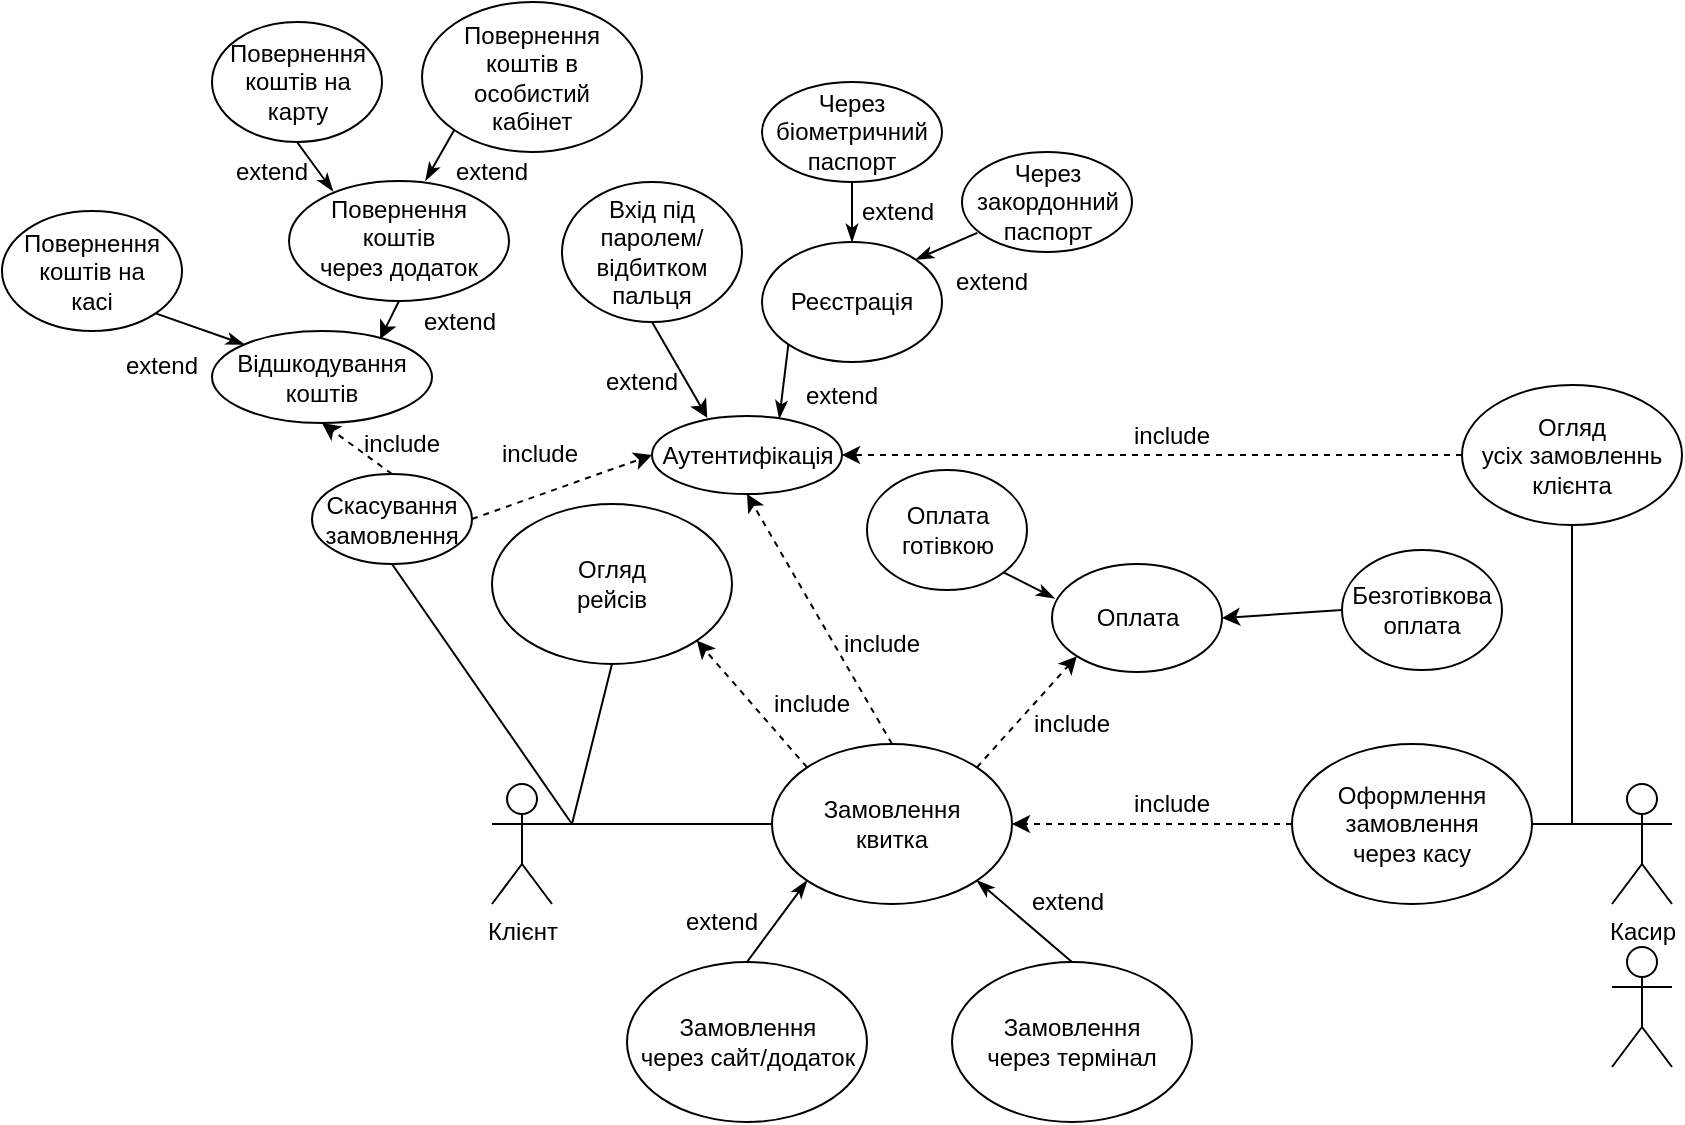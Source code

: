 <mxfile version="15.3.5" type="device"><diagram name="Page-1" id="e7e014a7-5840-1c2e-5031-d8a46d1fe8dd"><mxGraphModel dx="1422" dy="744" grid="1" gridSize="10" guides="1" tooltips="1" connect="1" arrows="1" fold="1" page="1" pageScale="1" pageWidth="1169" pageHeight="826" background="none" math="0" shadow="0"><root><mxCell id="0"/><mxCell id="1" parent="0"/><mxCell id="lkeRhOwsHUD2MaauxIns-41" value="Клієнт" style="shape=umlActor;verticalLabelPosition=bottom;verticalAlign=top;html=1;outlineConnect=0;" parent="1" vertex="1"><mxGeometry x="295" y="421" width="30" height="60" as="geometry"/></mxCell><mxCell id="Q-Dk1GpSGARY1nY7HAR_-1" value="" style="ellipse;whiteSpace=wrap;html=1;" parent="1" vertex="1"><mxGeometry x="435" y="401" width="120" height="80" as="geometry"/></mxCell><mxCell id="Q-Dk1GpSGARY1nY7HAR_-2" value="Замовлення&lt;br&gt;квитка" style="text;html=1;strokeColor=none;fillColor=none;align=center;verticalAlign=middle;whiteSpace=wrap;rounded=0;" parent="1" vertex="1"><mxGeometry x="475" y="431" width="40" height="20" as="geometry"/></mxCell><mxCell id="Q-Dk1GpSGARY1nY7HAR_-3" value="" style="endArrow=none;html=1;entryX=0;entryY=0.5;entryDx=0;entryDy=0;exitX=1;exitY=0.333;exitDx=0;exitDy=0;exitPerimeter=0;" parent="1" source="lkeRhOwsHUD2MaauxIns-41" target="Q-Dk1GpSGARY1nY7HAR_-1" edge="1"><mxGeometry width="50" height="50" relative="1" as="geometry"><mxPoint x="325" y="451" as="sourcePoint"/><mxPoint x="595" y="481" as="targetPoint"/></mxGeometry></mxCell><mxCell id="Q-Dk1GpSGARY1nY7HAR_-4" value="" style="ellipse;whiteSpace=wrap;html=1;" parent="1" vertex="1"><mxGeometry x="362.5" y="510" width="120" height="80" as="geometry"/></mxCell><mxCell id="Q-Dk1GpSGARY1nY7HAR_-5" value="" style="endArrow=classicThin;html=1;exitX=0.5;exitY=0;exitDx=0;exitDy=0;entryX=0;entryY=1;entryDx=0;entryDy=0;endFill=1;" parent="1" source="Q-Dk1GpSGARY1nY7HAR_-4" target="Q-Dk1GpSGARY1nY7HAR_-1" edge="1"><mxGeometry width="50" height="50" relative="1" as="geometry"><mxPoint x="545" y="531" as="sourcePoint"/><mxPoint x="595" y="481" as="targetPoint"/></mxGeometry></mxCell><mxCell id="Q-Dk1GpSGARY1nY7HAR_-6" value="" style="ellipse;whiteSpace=wrap;html=1;" parent="1" vertex="1"><mxGeometry x="525" y="510" width="120" height="80" as="geometry"/></mxCell><mxCell id="Q-Dk1GpSGARY1nY7HAR_-7" value="" style="endArrow=classicThin;html=1;exitX=0.5;exitY=0;exitDx=0;exitDy=0;entryX=1;entryY=1;entryDx=0;entryDy=0;endFill=1;" parent="1" source="Q-Dk1GpSGARY1nY7HAR_-6" target="Q-Dk1GpSGARY1nY7HAR_-1" edge="1"><mxGeometry width="50" height="50" relative="1" as="geometry"><mxPoint x="375" y="531" as="sourcePoint"/><mxPoint x="452.206" y="479.037" as="targetPoint"/></mxGeometry></mxCell><mxCell id="Q-Dk1GpSGARY1nY7HAR_-8" value="Замовлення&lt;br&gt;через сайт/додаток" style="text;html=1;strokeColor=none;fillColor=none;align=center;verticalAlign=middle;whiteSpace=wrap;rounded=0;" parent="1" vertex="1"><mxGeometry x="367.5" y="540" width="110" height="20" as="geometry"/></mxCell><mxCell id="Q-Dk1GpSGARY1nY7HAR_-9" value="Замовлення&lt;br&gt;через термінал" style="text;html=1;strokeColor=none;fillColor=none;align=center;verticalAlign=middle;whiteSpace=wrap;rounded=0;" parent="1" vertex="1"><mxGeometry x="525" y="540" width="120" height="20" as="geometry"/></mxCell><mxCell id="Q-Dk1GpSGARY1nY7HAR_-12" value="" style="ellipse;whiteSpace=wrap;html=1;" parent="1" vertex="1"><mxGeometry x="375" y="237" width="95" height="39" as="geometry"/></mxCell><mxCell id="Q-Dk1GpSGARY1nY7HAR_-13" value="Аутентифікація" style="text;html=1;strokeColor=none;fillColor=none;align=center;verticalAlign=middle;whiteSpace=wrap;rounded=0;" parent="1" vertex="1"><mxGeometry x="402.5" y="246.5" width="40" height="20" as="geometry"/></mxCell><mxCell id="Q-Dk1GpSGARY1nY7HAR_-14" value="" style="endArrow=classic;html=1;dashed=1;entryX=0;entryY=1;entryDx=0;entryDy=0;exitX=1;exitY=0;exitDx=0;exitDy=0;" parent="1" source="Q-Dk1GpSGARY1nY7HAR_-1" target="Q-Dk1GpSGARY1nY7HAR_-18" edge="1"><mxGeometry width="50" height="50" relative="1" as="geometry"><mxPoint x="925" y="351" as="sourcePoint"/><mxPoint x="562.574" y="295.144" as="targetPoint"/></mxGeometry></mxCell><mxCell id="Q-Dk1GpSGARY1nY7HAR_-15" value="include" style="text;html=1;strokeColor=none;fillColor=none;align=center;verticalAlign=middle;whiteSpace=wrap;rounded=0;" parent="1" vertex="1"><mxGeometry x="435" y="371" width="40" height="20" as="geometry"/></mxCell><mxCell id="Q-Dk1GpSGARY1nY7HAR_-16" value="" style="ellipse;whiteSpace=wrap;html=1;" parent="1" vertex="1"><mxGeometry x="295" y="281" width="120" height="80" as="geometry"/></mxCell><mxCell id="Q-Dk1GpSGARY1nY7HAR_-17" value="Огляд рейсів" style="text;html=1;strokeColor=none;fillColor=none;align=center;verticalAlign=middle;whiteSpace=wrap;rounded=0;" parent="1" vertex="1"><mxGeometry x="335" y="311" width="40" height="20" as="geometry"/></mxCell><mxCell id="Q-Dk1GpSGARY1nY7HAR_-18" value="" style="ellipse;whiteSpace=wrap;html=1;" parent="1" vertex="1"><mxGeometry x="575" y="311" width="85" height="54" as="geometry"/></mxCell><mxCell id="Q-Dk1GpSGARY1nY7HAR_-19" value="Оплата" style="text;html=1;strokeColor=none;fillColor=none;align=center;verticalAlign=middle;whiteSpace=wrap;rounded=0;" parent="1" vertex="1"><mxGeometry x="597.5" y="328" width="40" height="20" as="geometry"/></mxCell><mxCell id="Q-Dk1GpSGARY1nY7HAR_-20" value="" style="endArrow=classic;html=1;dashed=1;entryX=1;entryY=1;entryDx=0;entryDy=0;exitX=0;exitY=0;exitDx=0;exitDy=0;" parent="1" source="Q-Dk1GpSGARY1nY7HAR_-1" target="Q-Dk1GpSGARY1nY7HAR_-16" edge="1"><mxGeometry width="50" height="50" relative="1" as="geometry"><mxPoint x="415" y="371" as="sourcePoint"/><mxPoint x="407.426" y="359.284" as="targetPoint"/></mxGeometry></mxCell><mxCell id="Q-Dk1GpSGARY1nY7HAR_-21" value="include" style="text;html=1;strokeColor=none;fillColor=none;align=center;verticalAlign=middle;whiteSpace=wrap;rounded=0;" parent="1" vertex="1"><mxGeometry x="470" y="341" width="40" height="20" as="geometry"/></mxCell><mxCell id="Q-Dk1GpSGARY1nY7HAR_-22" value="include" style="text;html=1;strokeColor=none;fillColor=none;align=center;verticalAlign=middle;whiteSpace=wrap;rounded=0;" parent="1" vertex="1"><mxGeometry x="565" y="381" width="40" height="20" as="geometry"/></mxCell><mxCell id="Q-Dk1GpSGARY1nY7HAR_-23" value="" style="endArrow=classic;html=1;dashed=1;exitX=0.5;exitY=0;exitDx=0;exitDy=0;entryX=0.5;entryY=1;entryDx=0;entryDy=0;" parent="1" source="Q-Dk1GpSGARY1nY7HAR_-1" target="Q-Dk1GpSGARY1nY7HAR_-12" edge="1"><mxGeometry width="50" height="50" relative="1" as="geometry"><mxPoint x="505" y="411.0" as="sourcePoint"/><mxPoint x="495" y="321" as="targetPoint"/></mxGeometry></mxCell><mxCell id="Q-Dk1GpSGARY1nY7HAR_-24" value="" style="ellipse;whiteSpace=wrap;html=1;" parent="1" vertex="1"><mxGeometry x="482.5" y="264" width="80" height="60" as="geometry"/></mxCell><mxCell id="Q-Dk1GpSGARY1nY7HAR_-25" value="" style="ellipse;whiteSpace=wrap;html=1;" parent="1" vertex="1"><mxGeometry x="720" y="304" width="80" height="60" as="geometry"/></mxCell><mxCell id="Q-Dk1GpSGARY1nY7HAR_-26" value="" style="endArrow=classicThin;html=1;exitX=1;exitY=1;exitDx=0;exitDy=0;entryX=0.015;entryY=0.317;entryDx=0;entryDy=0;endFill=1;entryPerimeter=0;" parent="1" source="Q-Dk1GpSGARY1nY7HAR_-24" target="Q-Dk1GpSGARY1nY7HAR_-18" edge="1"><mxGeometry width="50" height="50" relative="1" as="geometry"><mxPoint x="407.426" y="382.716" as="sourcePoint"/><mxPoint x="462.574" y="319.284" as="targetPoint"/></mxGeometry></mxCell><mxCell id="Q-Dk1GpSGARY1nY7HAR_-27" value="Оплата&lt;br&gt;готівкою" style="text;html=1;strokeColor=none;fillColor=none;align=center;verticalAlign=middle;whiteSpace=wrap;rounded=0;" parent="1" vertex="1"><mxGeometry x="502.5" y="284" width="40" height="20" as="geometry"/></mxCell><mxCell id="Q-Dk1GpSGARY1nY7HAR_-28" value="" style="endArrow=classic;html=1;exitX=0;exitY=0.5;exitDx=0;exitDy=0;entryX=1;entryY=0.5;entryDx=0;entryDy=0;endFill=1;" parent="1" source="Q-Dk1GpSGARY1nY7HAR_-25" target="Q-Dk1GpSGARY1nY7HAR_-18" edge="1"><mxGeometry width="50" height="50" relative="1" as="geometry"><mxPoint x="505" y="211" as="sourcePoint"/><mxPoint x="505" y="251" as="targetPoint"/></mxGeometry></mxCell><mxCell id="Q-Dk1GpSGARY1nY7HAR_-29" value="Безготівкова&lt;br&gt;оплата" style="text;html=1;strokeColor=none;fillColor=none;align=center;verticalAlign=middle;whiteSpace=wrap;rounded=0;" parent="1" vertex="1"><mxGeometry x="740" y="324" width="40" height="20" as="geometry"/></mxCell><mxCell id="Q-Dk1GpSGARY1nY7HAR_-32" value="" style="endArrow=none;html=1;entryX=0.5;entryY=1;entryDx=0;entryDy=0;" parent="1" target="Q-Dk1GpSGARY1nY7HAR_-16" edge="1"><mxGeometry width="50" height="50" relative="1" as="geometry"><mxPoint x="335" y="441" as="sourcePoint"/><mxPoint x="315" y="371" as="targetPoint"/></mxGeometry></mxCell><mxCell id="Q-Dk1GpSGARY1nY7HAR_-33" value="Касир" style="shape=umlActor;verticalLabelPosition=bottom;verticalAlign=top;html=1;outlineConnect=0;" parent="1" vertex="1"><mxGeometry x="855" y="421" width="30" height="60" as="geometry"/></mxCell><mxCell id="Q-Dk1GpSGARY1nY7HAR_-34" value="" style="shape=umlActor;verticalLabelPosition=bottom;verticalAlign=top;html=1;outlineConnect=0;" parent="1" vertex="1"><mxGeometry x="855" y="502.5" width="30" height="60" as="geometry"/></mxCell><mxCell id="Q-Dk1GpSGARY1nY7HAR_-43" value="" style="ellipse;whiteSpace=wrap;html=1;" parent="1" vertex="1"><mxGeometry x="695" y="401" width="120" height="80" as="geometry"/></mxCell><mxCell id="Q-Dk1GpSGARY1nY7HAR_-44" value="Оформлення&lt;br&gt;замовлення&lt;br&gt;через касу" style="text;html=1;strokeColor=none;fillColor=none;align=center;verticalAlign=middle;whiteSpace=wrap;rounded=0;" parent="1" vertex="1"><mxGeometry x="735" y="431" width="40" height="20" as="geometry"/></mxCell><mxCell id="Q-Dk1GpSGARY1nY7HAR_-45" value="" style="endArrow=classic;html=1;dashed=1;exitX=0;exitY=0.5;exitDx=0;exitDy=0;entryX=1;entryY=0.5;entryDx=0;entryDy=0;" parent="1" source="Q-Dk1GpSGARY1nY7HAR_-43" target="Q-Dk1GpSGARY1nY7HAR_-1" edge="1"><mxGeometry width="50" height="50" relative="1" as="geometry"><mxPoint x="615" y="531.0" as="sourcePoint"/><mxPoint x="547.426" y="479.284" as="targetPoint"/></mxGeometry></mxCell><mxCell id="Q-Dk1GpSGARY1nY7HAR_-46" value="include" style="text;html=1;strokeColor=none;fillColor=none;align=center;verticalAlign=middle;whiteSpace=wrap;rounded=0;" parent="1" vertex="1"><mxGeometry x="615" y="421" width="40" height="20" as="geometry"/></mxCell><mxCell id="Q-Dk1GpSGARY1nY7HAR_-47" value="" style="endArrow=none;html=1;entryX=0;entryY=0.333;entryDx=0;entryDy=0;entryPerimeter=0;exitX=1;exitY=0.5;exitDx=0;exitDy=0;" parent="1" source="Q-Dk1GpSGARY1nY7HAR_-43" target="Q-Dk1GpSGARY1nY7HAR_-33" edge="1"><mxGeometry width="50" height="50" relative="1" as="geometry"><mxPoint x="675" y="481" as="sourcePoint"/><mxPoint x="835" y="411" as="targetPoint"/></mxGeometry></mxCell><mxCell id="Q-Dk1GpSGARY1nY7HAR_-49" value="" style="ellipse;whiteSpace=wrap;html=1;" parent="1" vertex="1"><mxGeometry x="780" y="221.5" width="110" height="70" as="geometry"/></mxCell><mxCell id="Q-Dk1GpSGARY1nY7HAR_-50" value="Огляд&lt;br&gt;усіх замовленнь&lt;br&gt;клієнта" style="text;html=1;strokeColor=none;fillColor=none;align=center;verticalAlign=middle;whiteSpace=wrap;rounded=0;" parent="1" vertex="1"><mxGeometry x="780" y="246.5" width="110" height="20" as="geometry"/></mxCell><mxCell id="Q-Dk1GpSGARY1nY7HAR_-51" value="" style="endArrow=none;html=1;exitX=0.5;exitY=1;exitDx=0;exitDy=0;" parent="1" source="Q-Dk1GpSGARY1nY7HAR_-49" edge="1"><mxGeometry width="50" height="50" relative="1" as="geometry"><mxPoint x="675" y="451" as="sourcePoint"/><mxPoint x="835" y="441" as="targetPoint"/></mxGeometry></mxCell><mxCell id="Q-Dk1GpSGARY1nY7HAR_-54" value="" style="endArrow=classic;html=1;dashed=1;entryX=1;entryY=0.5;entryDx=0;entryDy=0;exitX=0;exitY=0.5;exitDx=0;exitDy=0;" parent="1" source="Q-Dk1GpSGARY1nY7HAR_-49" target="Q-Dk1GpSGARY1nY7HAR_-12" edge="1"><mxGeometry width="50" height="50" relative="1" as="geometry"><mxPoint x="745" y="321" as="sourcePoint"/><mxPoint x="602.574" y="359.284" as="targetPoint"/></mxGeometry></mxCell><mxCell id="Q-Dk1GpSGARY1nY7HAR_-56" value="include" style="text;html=1;strokeColor=none;fillColor=none;align=center;verticalAlign=middle;whiteSpace=wrap;rounded=0;" parent="1" vertex="1"><mxGeometry x="615" y="237" width="40" height="20" as="geometry"/></mxCell><mxCell id="KlWoS2ktPQKoba2Mb47j-3" value="" style="ellipse;whiteSpace=wrap;html=1;" parent="1" vertex="1"><mxGeometry x="330" y="120" width="89.99" height="70" as="geometry"/></mxCell><mxCell id="KlWoS2ktPQKoba2Mb47j-4" value="Вхід під паролем/відбитком пальця" style="text;html=1;strokeColor=none;fillColor=none;align=center;verticalAlign=middle;whiteSpace=wrap;rounded=0;" parent="1" vertex="1"><mxGeometry x="355" y="145" width="40" height="20" as="geometry"/></mxCell><mxCell id="KlWoS2ktPQKoba2Mb47j-5" value="" style="endArrow=classic;html=1;entryX=0.291;entryY=0.024;entryDx=0;entryDy=0;exitX=0.5;exitY=1;exitDx=0;exitDy=0;entryPerimeter=0;endFill=1;" parent="1" source="KlWoS2ktPQKoba2Mb47j-3" target="Q-Dk1GpSGARY1nY7HAR_-12" edge="1"><mxGeometry width="50" height="50" relative="1" as="geometry"><mxPoint x="565" y="391" as="sourcePoint"/><mxPoint x="615" y="341" as="targetPoint"/></mxGeometry></mxCell><mxCell id="KlWoS2ktPQKoba2Mb47j-6" value="" style="ellipse;whiteSpace=wrap;html=1;" parent="1" vertex="1"><mxGeometry x="430" y="150" width="90" height="60" as="geometry"/></mxCell><mxCell id="KlWoS2ktPQKoba2Mb47j-7" value="Реєстрація" style="text;html=1;strokeColor=none;fillColor=none;align=center;verticalAlign=middle;whiteSpace=wrap;rounded=0;" parent="1" vertex="1"><mxGeometry x="455" y="170" width="40" height="20" as="geometry"/></mxCell><mxCell id="KlWoS2ktPQKoba2Mb47j-8" value="" style="endArrow=classicThin;html=1;entryX=0.67;entryY=0.033;entryDx=0;entryDy=0;exitX=0;exitY=1;exitDx=0;exitDy=0;entryPerimeter=0;endFill=1;" parent="1" source="KlWoS2ktPQKoba2Mb47j-6" target="Q-Dk1GpSGARY1nY7HAR_-12" edge="1"><mxGeometry width="50" height="50" relative="1" as="geometry"><mxPoint x="609.995" y="251" as="sourcePoint"/><mxPoint x="619.92" y="292.92" as="targetPoint"/></mxGeometry></mxCell><mxCell id="KlWoS2ktPQKoba2Mb47j-9" value="" style="ellipse;whiteSpace=wrap;html=1;" parent="1" vertex="1"><mxGeometry x="430" y="70" width="90" height="50" as="geometry"/></mxCell><mxCell id="KlWoS2ktPQKoba2Mb47j-10" value="Через біометричний паспорт" style="text;html=1;strokeColor=none;fillColor=none;align=center;verticalAlign=middle;whiteSpace=wrap;rounded=0;" parent="1" vertex="1"><mxGeometry x="455" y="85" width="40" height="20" as="geometry"/></mxCell><mxCell id="KlWoS2ktPQKoba2Mb47j-11" value="" style="ellipse;whiteSpace=wrap;html=1;" parent="1" vertex="1"><mxGeometry x="530" y="105" width="85" height="50" as="geometry"/></mxCell><mxCell id="KlWoS2ktPQKoba2Mb47j-12" value="Через закордонний&lt;br&gt;паспорт" style="text;html=1;strokeColor=none;fillColor=none;align=center;verticalAlign=middle;whiteSpace=wrap;rounded=0;" parent="1" vertex="1"><mxGeometry x="552.5" y="120" width="40" height="20" as="geometry"/></mxCell><mxCell id="KlWoS2ktPQKoba2Mb47j-13" value="" style="endArrow=classicThin;html=1;entryX=0.5;entryY=0;entryDx=0;entryDy=0;exitX=0.5;exitY=1;exitDx=0;exitDy=0;endFill=1;rounded=1;" parent="1" source="KlWoS2ktPQKoba2Mb47j-9" target="KlWoS2ktPQKoba2Mb47j-6" edge="1"><mxGeometry width="50" height="50" relative="1" as="geometry"><mxPoint x="453.058" y="211.131" as="sourcePoint"/><mxPoint x="440.4" y="242.64" as="targetPoint"/></mxGeometry></mxCell><mxCell id="KlWoS2ktPQKoba2Mb47j-14" value="" style="endArrow=classicThin;html=1;entryX=1;entryY=0;entryDx=0;entryDy=0;exitX=0.09;exitY=0.808;exitDx=0;exitDy=0;endFill=1;exitPerimeter=0;" parent="1" source="KlWoS2ktPQKoba2Mb47j-11" target="KlWoS2ktPQKoba2Mb47j-6" edge="1"><mxGeometry width="50" height="50" relative="1" as="geometry"><mxPoint x="463.058" y="221.131" as="sourcePoint"/><mxPoint x="450.4" y="252.64" as="targetPoint"/></mxGeometry></mxCell><mxCell id="KlWoS2ktPQKoba2Mb47j-15" value="" style="ellipse;whiteSpace=wrap;html=1;" parent="1" vertex="1"><mxGeometry x="205" y="266" width="80" height="45" as="geometry"/></mxCell><mxCell id="KlWoS2ktPQKoba2Mb47j-16" value="" style="endArrow=none;html=1;entryX=0.5;entryY=1;entryDx=0;entryDy=0;" parent="1" target="KlWoS2ktPQKoba2Mb47j-15" edge="1"><mxGeometry width="50" height="50" relative="1" as="geometry"><mxPoint x="335" y="441" as="sourcePoint"/><mxPoint x="335" y="251" as="targetPoint"/></mxGeometry></mxCell><mxCell id="KlWoS2ktPQKoba2Mb47j-17" value="Скасування&lt;br&gt;замовлення" style="text;html=1;strokeColor=none;fillColor=none;align=center;verticalAlign=middle;whiteSpace=wrap;rounded=0;" parent="1" vertex="1"><mxGeometry x="225" y="278.5" width="40" height="20" as="geometry"/></mxCell><mxCell id="KlWoS2ktPQKoba2Mb47j-19" value="" style="endArrow=classic;html=1;dashed=1;exitX=1;exitY=0.5;exitDx=0;exitDy=0;entryX=0;entryY=0.5;entryDx=0;entryDy=0;" parent="1" source="KlWoS2ktPQKoba2Mb47j-15" target="Q-Dk1GpSGARY1nY7HAR_-12" edge="1"><mxGeometry width="50" height="50" relative="1" as="geometry"><mxPoint x="505" y="411.0" as="sourcePoint"/><mxPoint x="505" y="331" as="targetPoint"/></mxGeometry></mxCell><mxCell id="KlWoS2ktPQKoba2Mb47j-20" value="include" style="text;html=1;strokeColor=none;fillColor=none;align=center;verticalAlign=middle;whiteSpace=wrap;rounded=0;" parent="1" vertex="1"><mxGeometry x="298.75" y="246" width="40" height="20" as="geometry"/></mxCell><mxCell id="KlWoS2ktPQKoba2Mb47j-21" value="" style="ellipse;whiteSpace=wrap;html=1;" parent="1" vertex="1"><mxGeometry x="155" y="194.5" width="110" height="46" as="geometry"/></mxCell><mxCell id="KlWoS2ktPQKoba2Mb47j-22" value="" style="endArrow=classic;html=1;dashed=1;exitX=0.5;exitY=0;exitDx=0;exitDy=0;entryX=0.5;entryY=1;entryDx=0;entryDy=0;" parent="1" source="KlWoS2ktPQKoba2Mb47j-15" target="KlWoS2ktPQKoba2Mb47j-21" edge="1"><mxGeometry width="50" height="50" relative="1" as="geometry"><mxPoint x="385" y="238.5" as="sourcePoint"/><mxPoint x="585" y="331" as="targetPoint"/></mxGeometry></mxCell><mxCell id="KlWoS2ktPQKoba2Mb47j-23" value="include" style="text;html=1;strokeColor=none;fillColor=none;align=center;verticalAlign=middle;whiteSpace=wrap;rounded=0;" parent="1" vertex="1"><mxGeometry x="230" y="240.5" width="40" height="20" as="geometry"/></mxCell><mxCell id="KlWoS2ktPQKoba2Mb47j-24" value="Відшкодування&lt;br&gt;коштів" style="text;html=1;strokeColor=none;fillColor=none;align=center;verticalAlign=middle;whiteSpace=wrap;rounded=0;" parent="1" vertex="1"><mxGeometry x="190" y="207.5" width="40" height="20" as="geometry"/></mxCell><mxCell id="KlWoS2ktPQKoba2Mb47j-26" value="" style="ellipse;whiteSpace=wrap;html=1;" parent="1" vertex="1"><mxGeometry x="50" y="134.5" width="90" height="60" as="geometry"/></mxCell><mxCell id="KlWoS2ktPQKoba2Mb47j-27" value="Повернення коштів на касі" style="text;html=1;strokeColor=none;fillColor=none;align=center;verticalAlign=middle;whiteSpace=wrap;rounded=0;" parent="1" vertex="1"><mxGeometry x="75" y="154.5" width="40" height="20" as="geometry"/></mxCell><mxCell id="KlWoS2ktPQKoba2Mb47j-28" value="" style="endArrow=classicThin;html=1;entryX=0;entryY=0;entryDx=0;entryDy=0;exitX=1;exitY=1;exitDx=0;exitDy=0;endFill=1;" parent="1" source="KlWoS2ktPQKoba2Mb47j-26" target="KlWoS2ktPQKoba2Mb47j-21" edge="1"><mxGeometry width="50" height="50" relative="1" as="geometry"><mxPoint x="465" y="204.5" as="sourcePoint"/><mxPoint x="465" y="234.5" as="targetPoint"/></mxGeometry></mxCell><mxCell id="KlWoS2ktPQKoba2Mb47j-29" value="" style="ellipse;whiteSpace=wrap;html=1;" parent="1" vertex="1"><mxGeometry x="193.5" y="119.5" width="110" height="60" as="geometry"/></mxCell><mxCell id="KlWoS2ktPQKoba2Mb47j-30" value="Повернення &lt;br&gt;коштів &lt;br&gt;через додаток" style="text;html=1;strokeColor=none;fillColor=none;align=center;verticalAlign=middle;whiteSpace=wrap;rounded=0;" parent="1" vertex="1"><mxGeometry x="182" y="137.5" width="133" height="20" as="geometry"/></mxCell><mxCell id="KlWoS2ktPQKoba2Mb47j-32" value="" style="endArrow=classic;html=1;entryX=0.764;entryY=0.087;entryDx=0;entryDy=0;exitX=0.5;exitY=1;exitDx=0;exitDy=0;endFill=1;entryPerimeter=0;" parent="1" source="KlWoS2ktPQKoba2Mb47j-29" target="KlWoS2ktPQKoba2Mb47j-21" edge="1"><mxGeometry width="50" height="50" relative="1" as="geometry"><mxPoint x="136.942" y="195.631" as="sourcePoint"/><mxPoint x="181.088" y="211.246" as="targetPoint"/></mxGeometry></mxCell><mxCell id="KlWoS2ktPQKoba2Mb47j-33" value="" style="ellipse;whiteSpace=wrap;html=1;" parent="1" vertex="1"><mxGeometry x="155" y="40" width="85" height="60" as="geometry"/></mxCell><mxCell id="KlWoS2ktPQKoba2Mb47j-35" value="Повернення&lt;br&gt;коштів на карту" style="text;html=1;strokeColor=none;fillColor=none;align=center;verticalAlign=middle;whiteSpace=wrap;rounded=0;" parent="1" vertex="1"><mxGeometry x="173.75" y="60" width="47.5" height="20" as="geometry"/></mxCell><mxCell id="KlWoS2ktPQKoba2Mb47j-36" value="" style="endArrow=classicThin;html=1;entryX=0.2;entryY=0.086;entryDx=0;entryDy=0;exitX=0.5;exitY=1;exitDx=0;exitDy=0;endFill=1;entryPerimeter=0;" parent="1" source="KlWoS2ktPQKoba2Mb47j-33" target="KlWoS2ktPQKoba2Mb47j-29" edge="1"><mxGeometry width="50" height="50" relative="1" as="geometry"><mxPoint x="258.5" y="189.5" as="sourcePoint"/><mxPoint x="249.04" y="208.502" as="targetPoint"/></mxGeometry></mxCell><mxCell id="KlWoS2ktPQKoba2Mb47j-37" value="" style="ellipse;whiteSpace=wrap;html=1;" parent="1" vertex="1"><mxGeometry x="260" y="30" width="110" height="75" as="geometry"/></mxCell><mxCell id="KlWoS2ktPQKoba2Mb47j-38" value="Повернення&lt;br&gt;коштів в особистий кабінет" style="text;html=1;strokeColor=none;fillColor=none;align=center;verticalAlign=middle;whiteSpace=wrap;rounded=0;" parent="1" vertex="1"><mxGeometry x="291.25" y="57.5" width="47.5" height="20" as="geometry"/></mxCell><mxCell id="KlWoS2ktPQKoba2Mb47j-39" value="" style="endArrow=classicThin;html=1;entryX=0.621;entryY=-0.005;entryDx=0;entryDy=0;endFill=1;entryPerimeter=0;exitX=0;exitY=1;exitDx=0;exitDy=0;" parent="1" source="KlWoS2ktPQKoba2Mb47j-37" target="KlWoS2ktPQKoba2Mb47j-29" edge="1"><mxGeometry width="50" height="50" relative="1" as="geometry"><mxPoint x="270" y="110" as="sourcePoint"/><mxPoint x="225.5" y="134.66" as="targetPoint"/></mxGeometry></mxCell><mxCell id="tfMpwqPQgpYyJR-uVHzJ-1" value="extend" style="text;html=1;strokeColor=none;fillColor=none;align=center;verticalAlign=middle;whiteSpace=wrap;rounded=0;hachureGap=4;pointerEvents=0;" vertex="1" parent="1"><mxGeometry x="525" y="159.5" width="40" height="20" as="geometry"/></mxCell><mxCell id="tfMpwqPQgpYyJR-uVHzJ-2" value="extend" style="text;html=1;strokeColor=none;fillColor=none;align=center;verticalAlign=middle;whiteSpace=wrap;rounded=0;hachureGap=4;pointerEvents=0;" vertex="1" parent="1"><mxGeometry x="477.5" y="125" width="40" height="20" as="geometry"/></mxCell><mxCell id="tfMpwqPQgpYyJR-uVHzJ-3" value="extend" style="text;html=1;strokeColor=none;fillColor=none;align=center;verticalAlign=middle;whiteSpace=wrap;rounded=0;hachureGap=4;pointerEvents=0;" vertex="1" parent="1"><mxGeometry x="390" y="480" width="40" height="20" as="geometry"/></mxCell><mxCell id="tfMpwqPQgpYyJR-uVHzJ-4" value="extend" style="text;html=1;strokeColor=none;fillColor=none;align=center;verticalAlign=middle;whiteSpace=wrap;rounded=0;hachureGap=4;pointerEvents=0;" vertex="1" parent="1"><mxGeometry x="562.5" y="470" width="40" height="20" as="geometry"/></mxCell><mxCell id="tfMpwqPQgpYyJR-uVHzJ-5" value="extend" style="text;html=1;strokeColor=none;fillColor=none;align=center;verticalAlign=middle;whiteSpace=wrap;rounded=0;hachureGap=4;pointerEvents=0;" vertex="1" parent="1"><mxGeometry x="350" y="210" width="40" height="20.5" as="geometry"/></mxCell><mxCell id="tfMpwqPQgpYyJR-uVHzJ-6" value="extend" style="text;html=1;strokeColor=none;fillColor=none;align=center;verticalAlign=middle;whiteSpace=wrap;rounded=0;hachureGap=4;pointerEvents=0;" vertex="1" parent="1"><mxGeometry x="450" y="217" width="40" height="20" as="geometry"/></mxCell><mxCell id="tfMpwqPQgpYyJR-uVHzJ-7" value="extend" style="text;html=1;strokeColor=none;fillColor=none;align=center;verticalAlign=middle;whiteSpace=wrap;rounded=0;hachureGap=4;pointerEvents=0;" vertex="1" parent="1"><mxGeometry x="110" y="201.5" width="40" height="20" as="geometry"/></mxCell><mxCell id="tfMpwqPQgpYyJR-uVHzJ-8" value="extend" style="text;html=1;strokeColor=none;fillColor=none;align=center;verticalAlign=middle;whiteSpace=wrap;rounded=0;hachureGap=4;pointerEvents=0;" vertex="1" parent="1"><mxGeometry x="258.75" y="179.5" width="40" height="20" as="geometry"/></mxCell><mxCell id="tfMpwqPQgpYyJR-uVHzJ-9" value="extend" style="text;html=1;strokeColor=none;fillColor=none;align=center;verticalAlign=middle;whiteSpace=wrap;rounded=0;hachureGap=4;pointerEvents=0;" vertex="1" parent="1"><mxGeometry x="165" y="105" width="40" height="20" as="geometry"/></mxCell><mxCell id="tfMpwqPQgpYyJR-uVHzJ-10" value="extend" style="text;html=1;strokeColor=none;fillColor=none;align=center;verticalAlign=middle;whiteSpace=wrap;rounded=0;hachureGap=4;pointerEvents=0;" vertex="1" parent="1"><mxGeometry x="275" y="105" width="40" height="20" as="geometry"/></mxCell></root></mxGraphModel></diagram></mxfile>